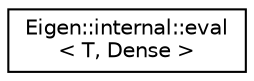 digraph "Graphical Class Hierarchy"
{
  edge [fontname="Helvetica",fontsize="10",labelfontname="Helvetica",labelfontsize="10"];
  node [fontname="Helvetica",fontsize="10",shape=record];
  rankdir="LR";
  Node1 [label="Eigen::internal::eval\l\< T, Dense \>",height=0.2,width=0.4,color="black", fillcolor="white", style="filled",URL="$struct_eigen_1_1internal_1_1eval_3_01_t_00_01_dense_01_4.html"];
}
